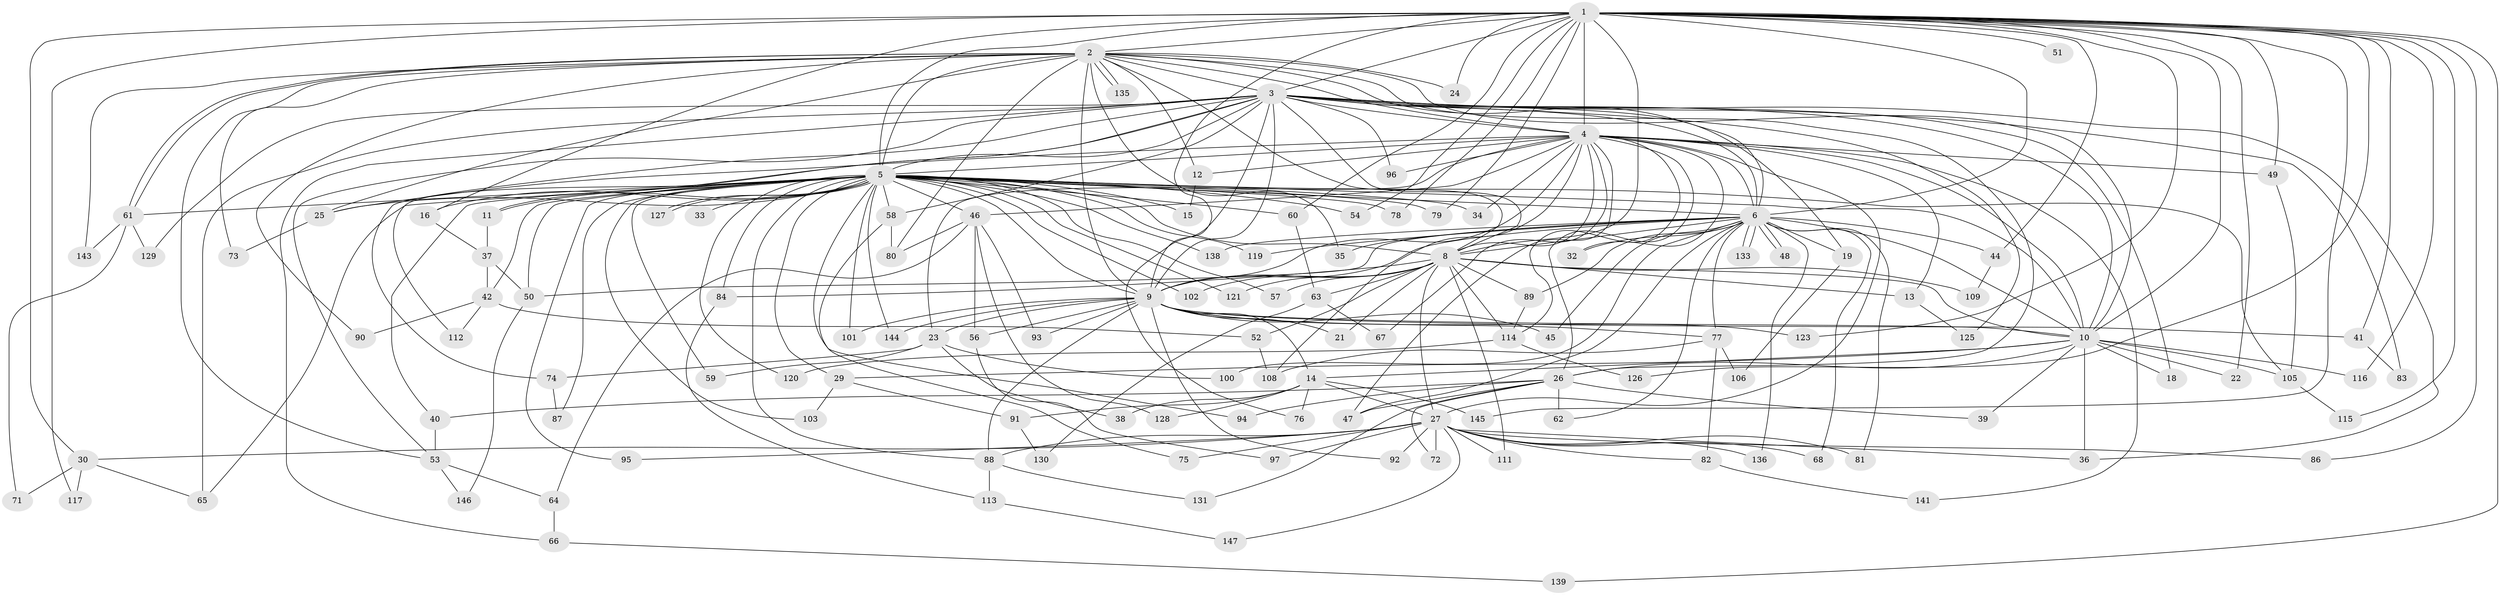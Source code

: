 // Generated by graph-tools (version 1.1) at 2025/23/03/03/25 07:23:41]
// undirected, 124 vertices, 278 edges
graph export_dot {
graph [start="1"]
  node [color=gray90,style=filled];
  1 [super="+17"];
  2 [super="+43"];
  3 [super="+31"];
  4 [super="+110"];
  5 [super="+7"];
  6 [super="+20"];
  8 [super="+142"];
  9 [super="+104"];
  10 [super="+107"];
  11;
  12;
  13;
  14 [super="+28"];
  15;
  16;
  18;
  19;
  21;
  22;
  23;
  24;
  25 [super="+137"];
  26 [super="+140"];
  27 [super="+69"];
  29;
  30 [super="+70"];
  32;
  33;
  34;
  35;
  36;
  37 [super="+124"];
  38;
  39;
  40;
  41;
  42;
  44;
  45;
  46 [super="+55"];
  47;
  48;
  49;
  50;
  51;
  52;
  53 [super="+134"];
  54;
  56;
  57;
  58;
  59;
  60;
  61 [super="+122"];
  62;
  63;
  64;
  65 [super="+85"];
  66;
  67;
  68;
  71;
  72;
  73;
  74;
  75;
  76;
  77;
  78;
  79;
  80 [super="+99"];
  81;
  82;
  83;
  84;
  86;
  87;
  88 [super="+98"];
  89;
  90;
  91;
  92;
  93;
  94;
  95;
  96;
  97;
  100;
  101;
  102;
  103;
  105;
  106;
  108 [super="+132"];
  109;
  111;
  112;
  113;
  114 [super="+118"];
  115;
  116;
  117;
  119;
  120;
  121;
  123;
  125;
  126;
  127;
  128;
  129;
  130;
  131;
  133;
  135;
  136;
  138;
  139;
  141;
  143;
  144;
  145;
  146;
  147;
  1 -- 2;
  1 -- 3 [weight=2];
  1 -- 4;
  1 -- 5 [weight=3];
  1 -- 6;
  1 -- 8;
  1 -- 9;
  1 -- 10;
  1 -- 16;
  1 -- 22;
  1 -- 24;
  1 -- 30 [weight=2];
  1 -- 44;
  1 -- 49;
  1 -- 51 [weight=2];
  1 -- 54;
  1 -- 79;
  1 -- 86;
  1 -- 115;
  1 -- 116;
  1 -- 117;
  1 -- 123;
  1 -- 126;
  1 -- 139;
  1 -- 145;
  1 -- 41;
  1 -- 60;
  1 -- 78;
  2 -- 3;
  2 -- 4;
  2 -- 5 [weight=3];
  2 -- 6 [weight=2];
  2 -- 8;
  2 -- 9;
  2 -- 10;
  2 -- 12;
  2 -- 24;
  2 -- 25;
  2 -- 26;
  2 -- 35;
  2 -- 61;
  2 -- 61;
  2 -- 73;
  2 -- 80;
  2 -- 90;
  2 -- 135;
  2 -- 135;
  2 -- 143;
  2 -- 53;
  3 -- 4;
  3 -- 5 [weight=2];
  3 -- 6;
  3 -- 8;
  3 -- 9;
  3 -- 10;
  3 -- 11;
  3 -- 18;
  3 -- 19;
  3 -- 36;
  3 -- 53;
  3 -- 58;
  3 -- 66;
  3 -- 74;
  3 -- 83;
  3 -- 96;
  3 -- 125;
  3 -- 129;
  3 -- 112;
  3 -- 76;
  3 -- 65;
  4 -- 5 [weight=2];
  4 -- 6;
  4 -- 8;
  4 -- 9;
  4 -- 10;
  4 -- 12;
  4 -- 13;
  4 -- 23;
  4 -- 25;
  4 -- 27;
  4 -- 32;
  4 -- 34;
  4 -- 49;
  4 -- 67;
  4 -- 96;
  4 -- 108;
  4 -- 114;
  4 -- 141;
  4 -- 26;
  4 -- 46;
  4 -- 47;
  5 -- 6 [weight=2];
  5 -- 8 [weight=2];
  5 -- 9 [weight=2];
  5 -- 10 [weight=2];
  5 -- 33 [weight=2];
  5 -- 34;
  5 -- 42;
  5 -- 54;
  5 -- 57;
  5 -- 60;
  5 -- 101;
  5 -- 103;
  5 -- 119;
  5 -- 127;
  5 -- 127;
  5 -- 144;
  5 -- 11;
  5 -- 138;
  5 -- 15;
  5 -- 16;
  5 -- 29;
  5 -- 40;
  5 -- 46;
  5 -- 50;
  5 -- 58;
  5 -- 59;
  5 -- 65;
  5 -- 78;
  5 -- 79;
  5 -- 84;
  5 -- 87;
  5 -- 94;
  5 -- 95;
  5 -- 102;
  5 -- 105;
  5 -- 120;
  5 -- 121;
  5 -- 88;
  5 -- 61;
  5 -- 25;
  6 -- 8;
  6 -- 9 [weight=2];
  6 -- 10;
  6 -- 19;
  6 -- 32;
  6 -- 35;
  6 -- 44;
  6 -- 47;
  6 -- 48;
  6 -- 48;
  6 -- 50;
  6 -- 68;
  6 -- 77;
  6 -- 81;
  6 -- 89;
  6 -- 119;
  6 -- 133;
  6 -- 133;
  6 -- 136;
  6 -- 138;
  6 -- 100;
  6 -- 45;
  6 -- 62;
  8 -- 9;
  8 -- 10;
  8 -- 13;
  8 -- 21;
  8 -- 27 [weight=2];
  8 -- 52;
  8 -- 57;
  8 -- 63;
  8 -- 84;
  8 -- 89;
  8 -- 102;
  8 -- 109;
  8 -- 111;
  8 -- 114;
  8 -- 121;
  9 -- 10;
  9 -- 14;
  9 -- 21;
  9 -- 23;
  9 -- 41;
  9 -- 45;
  9 -- 56;
  9 -- 77;
  9 -- 88;
  9 -- 92;
  9 -- 93;
  9 -- 101;
  9 -- 123;
  9 -- 144;
  10 -- 14;
  10 -- 18;
  10 -- 22;
  10 -- 26;
  10 -- 29;
  10 -- 36;
  10 -- 39;
  10 -- 116;
  10 -- 105;
  11 -- 37;
  12 -- 15;
  13 -- 125;
  14 -- 76;
  14 -- 91;
  14 -- 128;
  14 -- 145;
  14 -- 38;
  14 -- 27;
  16 -- 37;
  19 -- 106;
  23 -- 38;
  23 -- 59;
  23 -- 74;
  23 -- 100;
  25 -- 73;
  26 -- 39;
  26 -- 40;
  26 -- 47;
  26 -- 62;
  26 -- 72;
  26 -- 94;
  26 -- 131;
  27 -- 68;
  27 -- 86;
  27 -- 88;
  27 -- 92;
  27 -- 97;
  27 -- 136;
  27 -- 147;
  27 -- 36;
  27 -- 72;
  27 -- 75;
  27 -- 111;
  27 -- 81;
  27 -- 82;
  27 -- 95;
  27 -- 30;
  29 -- 91;
  29 -- 103;
  30 -- 65;
  30 -- 117;
  30 -- 71;
  37 -- 42;
  37 -- 50;
  40 -- 53;
  41 -- 83;
  42 -- 52;
  42 -- 90;
  42 -- 112;
  44 -- 109;
  46 -- 56;
  46 -- 64;
  46 -- 128;
  46 -- 93;
  46 -- 80;
  49 -- 105;
  50 -- 146;
  52 -- 108;
  53 -- 64;
  53 -- 146;
  56 -- 97;
  58 -- 75;
  58 -- 80;
  60 -- 63;
  61 -- 71;
  61 -- 143;
  61 -- 129;
  63 -- 67;
  63 -- 130;
  64 -- 66;
  66 -- 139;
  74 -- 87;
  77 -- 82;
  77 -- 106;
  77 -- 108;
  82 -- 141;
  84 -- 113;
  88 -- 113;
  88 -- 131;
  89 -- 114;
  91 -- 130;
  105 -- 115;
  113 -- 147;
  114 -- 120;
  114 -- 126;
}

